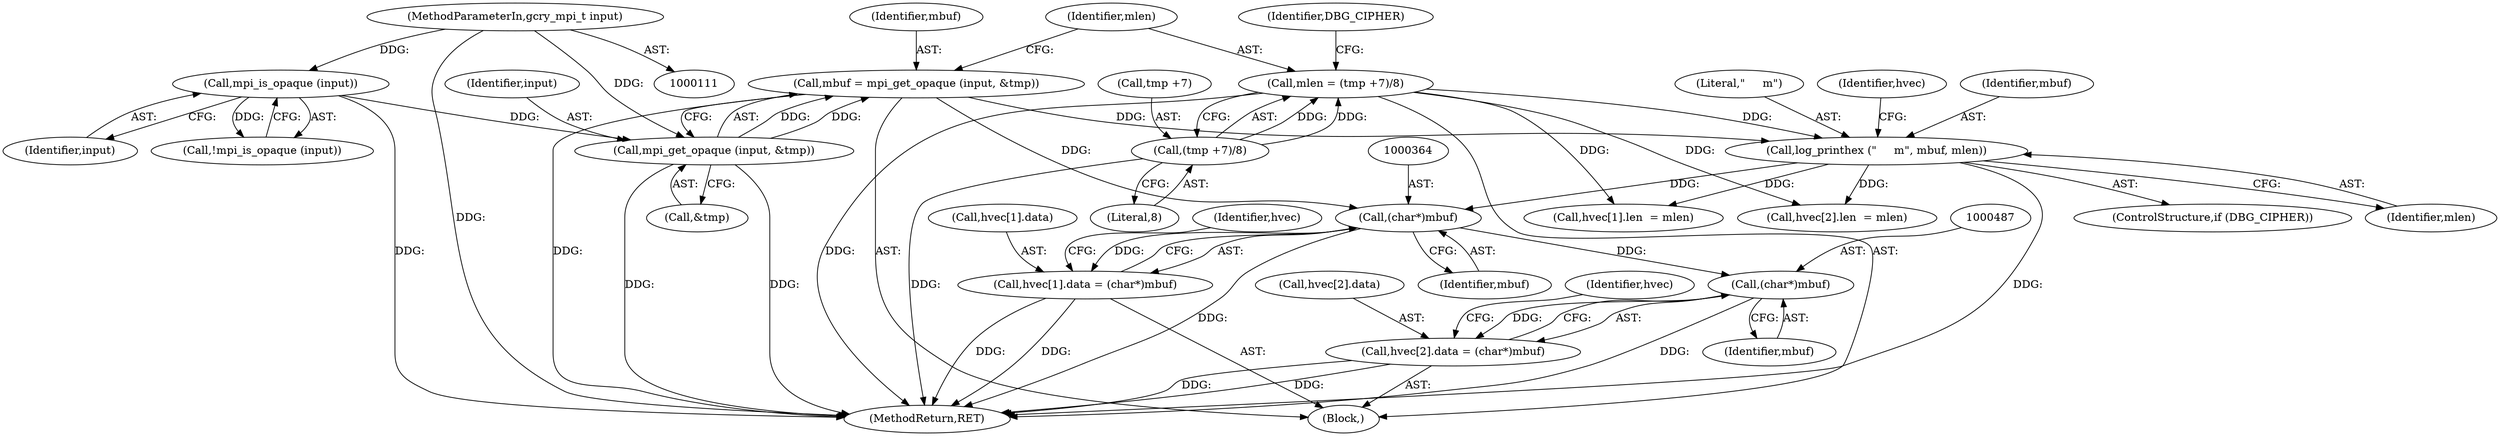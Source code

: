 digraph "0_gnupg_5a22de904a0a366ae79f03ff1e13a1232a89e26b@pointer" {
"1000363" [label="(Call,(char*)mbuf)"];
"1000332" [label="(Call,log_printhex (\"     m\", mbuf, mlen))"];
"1000317" [label="(Call,mbuf = mpi_get_opaque (input, &tmp))"];
"1000319" [label="(Call,mpi_get_opaque (input, &tmp))"];
"1000156" [label="(Call,mpi_is_opaque (input))"];
"1000112" [label="(MethodParameterIn,gcry_mpi_t input)"];
"1000323" [label="(Call,mlen = (tmp +7)/8)"];
"1000325" [label="(Call,(tmp +7)/8)"];
"1000357" [label="(Call,hvec[1].data = (char*)mbuf)"];
"1000486" [label="(Call,(char*)mbuf)"];
"1000480" [label="(Call,hvec[2].data = (char*)mbuf)"];
"1000155" [label="(Call,!mpi_is_opaque (input))"];
"1000339" [label="(Identifier,hvec)"];
"1000329" [label="(Literal,8)"];
"1000496" [label="(Call,hvec[2].len  = mlen)"];
"1000335" [label="(Identifier,mlen)"];
"1000332" [label="(Call,log_printhex (\"     m\", mbuf, mlen))"];
"1000486" [label="(Call,(char*)mbuf)"];
"1000334" [label="(Identifier,mbuf)"];
"1000331" [label="(Identifier,DBG_CIPHER)"];
"1000358" [label="(Call,hvec[1].data)"];
"1000318" [label="(Identifier,mbuf)"];
"1000157" [label="(Identifier,input)"];
"1000369" [label="(Identifier,hvec)"];
"1000319" [label="(Call,mpi_get_opaque (input, &tmp))"];
"1000480" [label="(Call,hvec[2].data = (char*)mbuf)"];
"1000324" [label="(Identifier,mlen)"];
"1000326" [label="(Call,tmp +7)"];
"1000323" [label="(Call,mlen = (tmp +7)/8)"];
"1000325" [label="(Call,(tmp +7)/8)"];
"1000481" [label="(Call,hvec[2].data)"];
"1000492" [label="(Identifier,hvec)"];
"1000363" [label="(Call,(char*)mbuf)"];
"1000366" [label="(Call,hvec[1].len  = mlen)"];
"1000610" [label="(MethodReturn,RET)"];
"1000357" [label="(Call,hvec[1].data = (char*)mbuf)"];
"1000112" [label="(MethodParameterIn,gcry_mpi_t input)"];
"1000488" [label="(Identifier,mbuf)"];
"1000333" [label="(Literal,\"     m\")"];
"1000320" [label="(Identifier,input)"];
"1000156" [label="(Call,mpi_is_opaque (input))"];
"1000317" [label="(Call,mbuf = mpi_get_opaque (input, &tmp))"];
"1000321" [label="(Call,&tmp)"];
"1000330" [label="(ControlStructure,if (DBG_CIPHER))"];
"1000118" [label="(Block,)"];
"1000365" [label="(Identifier,mbuf)"];
"1000363" -> "1000357"  [label="AST: "];
"1000363" -> "1000365"  [label="CFG: "];
"1000364" -> "1000363"  [label="AST: "];
"1000365" -> "1000363"  [label="AST: "];
"1000357" -> "1000363"  [label="CFG: "];
"1000363" -> "1000610"  [label="DDG: "];
"1000363" -> "1000357"  [label="DDG: "];
"1000332" -> "1000363"  [label="DDG: "];
"1000317" -> "1000363"  [label="DDG: "];
"1000363" -> "1000486"  [label="DDG: "];
"1000332" -> "1000330"  [label="AST: "];
"1000332" -> "1000335"  [label="CFG: "];
"1000333" -> "1000332"  [label="AST: "];
"1000334" -> "1000332"  [label="AST: "];
"1000335" -> "1000332"  [label="AST: "];
"1000339" -> "1000332"  [label="CFG: "];
"1000332" -> "1000610"  [label="DDG: "];
"1000317" -> "1000332"  [label="DDG: "];
"1000323" -> "1000332"  [label="DDG: "];
"1000332" -> "1000366"  [label="DDG: "];
"1000332" -> "1000496"  [label="DDG: "];
"1000317" -> "1000118"  [label="AST: "];
"1000317" -> "1000319"  [label="CFG: "];
"1000318" -> "1000317"  [label="AST: "];
"1000319" -> "1000317"  [label="AST: "];
"1000324" -> "1000317"  [label="CFG: "];
"1000317" -> "1000610"  [label="DDG: "];
"1000319" -> "1000317"  [label="DDG: "];
"1000319" -> "1000317"  [label="DDG: "];
"1000319" -> "1000321"  [label="CFG: "];
"1000320" -> "1000319"  [label="AST: "];
"1000321" -> "1000319"  [label="AST: "];
"1000319" -> "1000610"  [label="DDG: "];
"1000319" -> "1000610"  [label="DDG: "];
"1000156" -> "1000319"  [label="DDG: "];
"1000112" -> "1000319"  [label="DDG: "];
"1000156" -> "1000155"  [label="AST: "];
"1000156" -> "1000157"  [label="CFG: "];
"1000157" -> "1000156"  [label="AST: "];
"1000155" -> "1000156"  [label="CFG: "];
"1000156" -> "1000610"  [label="DDG: "];
"1000156" -> "1000155"  [label="DDG: "];
"1000112" -> "1000156"  [label="DDG: "];
"1000112" -> "1000111"  [label="AST: "];
"1000112" -> "1000610"  [label="DDG: "];
"1000323" -> "1000118"  [label="AST: "];
"1000323" -> "1000325"  [label="CFG: "];
"1000324" -> "1000323"  [label="AST: "];
"1000325" -> "1000323"  [label="AST: "];
"1000331" -> "1000323"  [label="CFG: "];
"1000323" -> "1000610"  [label="DDG: "];
"1000325" -> "1000323"  [label="DDG: "];
"1000325" -> "1000323"  [label="DDG: "];
"1000323" -> "1000366"  [label="DDG: "];
"1000323" -> "1000496"  [label="DDG: "];
"1000325" -> "1000329"  [label="CFG: "];
"1000326" -> "1000325"  [label="AST: "];
"1000329" -> "1000325"  [label="AST: "];
"1000325" -> "1000610"  [label="DDG: "];
"1000357" -> "1000118"  [label="AST: "];
"1000358" -> "1000357"  [label="AST: "];
"1000369" -> "1000357"  [label="CFG: "];
"1000357" -> "1000610"  [label="DDG: "];
"1000357" -> "1000610"  [label="DDG: "];
"1000486" -> "1000480"  [label="AST: "];
"1000486" -> "1000488"  [label="CFG: "];
"1000487" -> "1000486"  [label="AST: "];
"1000488" -> "1000486"  [label="AST: "];
"1000480" -> "1000486"  [label="CFG: "];
"1000486" -> "1000610"  [label="DDG: "];
"1000486" -> "1000480"  [label="DDG: "];
"1000480" -> "1000118"  [label="AST: "];
"1000481" -> "1000480"  [label="AST: "];
"1000492" -> "1000480"  [label="CFG: "];
"1000480" -> "1000610"  [label="DDG: "];
"1000480" -> "1000610"  [label="DDG: "];
}
